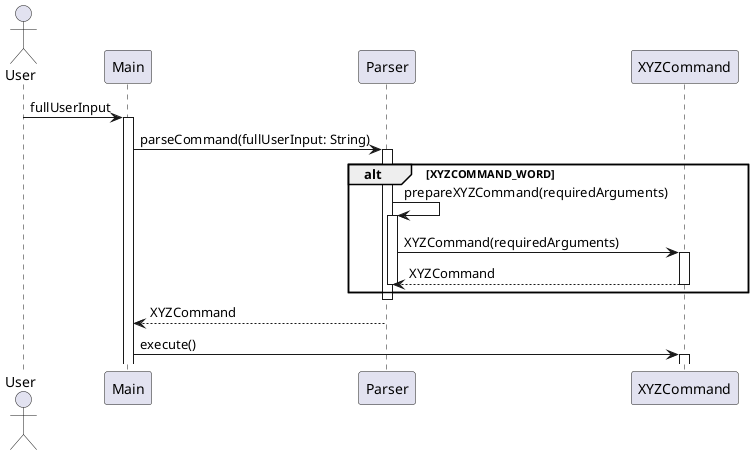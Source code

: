 @startuml
'https://plantuml.com/sequence-diagram

actor User

User -> Main: fullUserInput
activate Main
Main -> Parser: parseCommand(fullUserInput: String)
activate Parser

alt XYZCOMMAND_WORD
Parser -> Parser: prepareXYZCommand(requiredArguments)
activate Parser
Parser -> XYZCommand: XYZCommand(requiredArguments)
activate XYZCommand
XYZCommand --> Parser: XYZCommand
deactivate XYZCommand
deactivate Parser
end alt

deactivate Parser

Parser --> Main: XYZCommand
Main -> XYZCommand: execute()
activate XYZCommand
@enduml